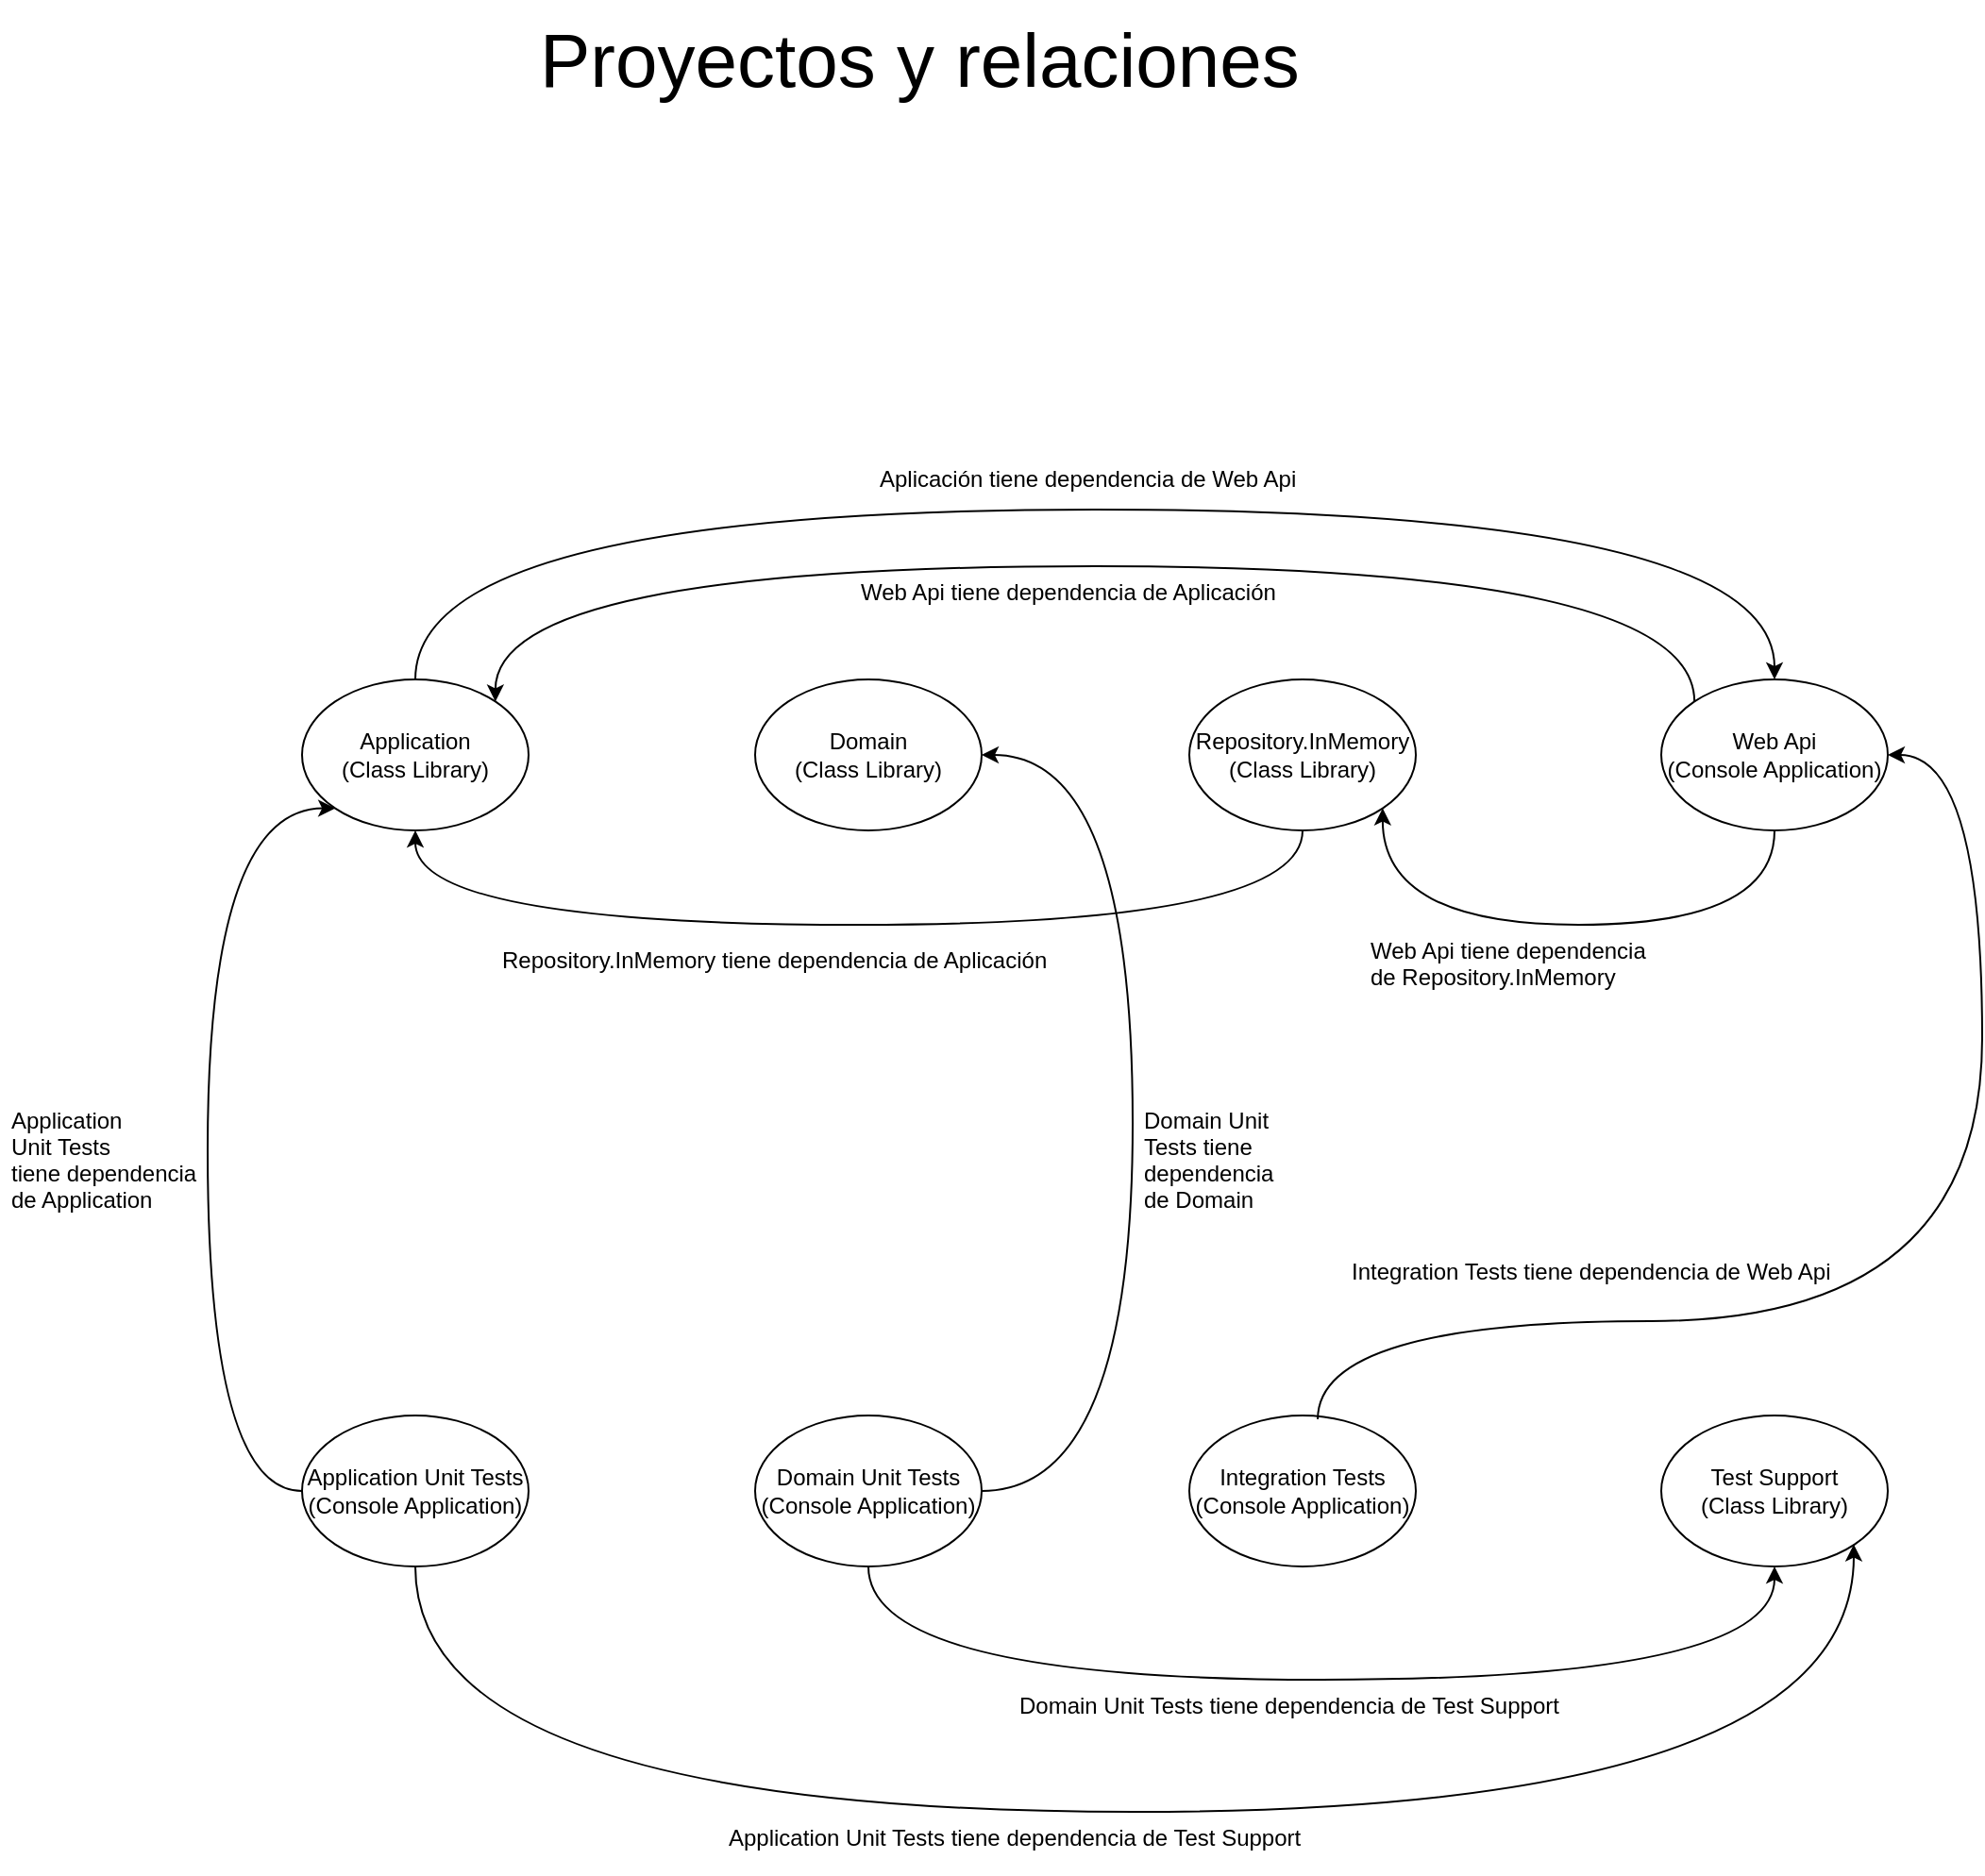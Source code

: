 <mxfile version="15.5.6" type="github">
  <diagram id="mXoXmzpwPWdiyOOaUZza" name="Page-1">
    <mxGraphModel dx="2249" dy="1931" grid="1" gridSize="10" guides="1" tooltips="1" connect="1" arrows="1" fold="1" page="1" pageScale="1" pageWidth="827" pageHeight="1169" math="0" shadow="0">
      <root>
        <mxCell id="0" />
        <mxCell id="1" parent="0" />
        <mxCell id="KjTPUXjpZD4pEIFyjSXy-1" value="Application&lt;br&gt;(Class Library)" style="ellipse;whiteSpace=wrap;html=1;" vertex="1" parent="1">
          <mxGeometry x="40" y="10" width="120" height="80" as="geometry" />
        </mxCell>
        <mxCell id="KjTPUXjpZD4pEIFyjSXy-2" value="Domain&lt;br&gt;(Class Library)" style="ellipse;whiteSpace=wrap;html=1;" vertex="1" parent="1">
          <mxGeometry x="280" y="10" width="120" height="80" as="geometry" />
        </mxCell>
        <mxCell id="KjTPUXjpZD4pEIFyjSXy-3" value="Repository.InMemory&lt;br&gt;(Class Library)" style="ellipse;whiteSpace=wrap;html=1;" vertex="1" parent="1">
          <mxGeometry x="510" y="10" width="120" height="80" as="geometry" />
        </mxCell>
        <mxCell id="KjTPUXjpZD4pEIFyjSXy-4" value="Web Api&lt;br&gt;(Console Application)" style="ellipse;whiteSpace=wrap;html=1;" vertex="1" parent="1">
          <mxGeometry x="760" y="10" width="120" height="80" as="geometry" />
        </mxCell>
        <mxCell id="KjTPUXjpZD4pEIFyjSXy-5" value="" style="endArrow=classic;html=1;rounded=0;exitX=0.5;exitY=0;exitDx=0;exitDy=0;entryX=0.5;entryY=0;entryDx=0;entryDy=0;edgeStyle=orthogonalEdgeStyle;curved=1;" edge="1" parent="1" source="KjTPUXjpZD4pEIFyjSXy-1" target="KjTPUXjpZD4pEIFyjSXy-4">
          <mxGeometry width="50" height="50" relative="1" as="geometry">
            <mxPoint x="390" y="20" as="sourcePoint" />
            <mxPoint x="440" y="-30" as="targetPoint" />
            <Array as="points">
              <mxPoint x="100" y="-80" />
              <mxPoint x="820" y="-80" />
            </Array>
          </mxGeometry>
        </mxCell>
        <mxCell id="KjTPUXjpZD4pEIFyjSXy-11" value="" style="endArrow=classic;html=1;rounded=0;exitX=0.5;exitY=1;exitDx=0;exitDy=0;entryX=0.5;entryY=1;entryDx=0;entryDy=0;edgeStyle=orthogonalEdgeStyle;curved=1;" edge="1" parent="1" source="KjTPUXjpZD4pEIFyjSXy-3" target="KjTPUXjpZD4pEIFyjSXy-1">
          <mxGeometry width="50" height="50" relative="1" as="geometry">
            <mxPoint x="340" y="180" as="sourcePoint" />
            <mxPoint x="1007" y="190" as="targetPoint" />
            <Array as="points">
              <mxPoint x="570" y="140" />
              <mxPoint x="100" y="140" />
            </Array>
          </mxGeometry>
        </mxCell>
        <mxCell id="KjTPUXjpZD4pEIFyjSXy-16" value="" style="endArrow=classic;html=1;rounded=0;exitX=0.5;exitY=1;exitDx=0;exitDy=0;edgeStyle=orthogonalEdgeStyle;entryX=1;entryY=1;entryDx=0;entryDy=0;curved=1;" edge="1" parent="1" source="KjTPUXjpZD4pEIFyjSXy-4" target="KjTPUXjpZD4pEIFyjSXy-3">
          <mxGeometry width="50" height="50" relative="1" as="geometry">
            <mxPoint x="600" y="150" as="sourcePoint" />
            <mxPoint x="530" y="250" as="targetPoint" />
            <Array as="points">
              <mxPoint x="820" y="140" />
              <mxPoint x="612" y="140" />
            </Array>
          </mxGeometry>
        </mxCell>
        <mxCell id="KjTPUXjpZD4pEIFyjSXy-21" value="" style="endArrow=classic;html=1;rounded=0;entryX=1;entryY=0;entryDx=0;entryDy=0;edgeStyle=orthogonalEdgeStyle;curved=1;exitX=0;exitY=0;exitDx=0;exitDy=0;" edge="1" parent="1" source="KjTPUXjpZD4pEIFyjSXy-4" target="KjTPUXjpZD4pEIFyjSXy-1">
          <mxGeometry width="50" height="50" relative="1" as="geometry">
            <mxPoint x="700" y="-20" as="sourcePoint" />
            <mxPoint x="1177" y="-40" as="targetPoint" />
            <Array as="points">
              <mxPoint x="778" y="-50" />
              <mxPoint x="142" y="-50" />
            </Array>
          </mxGeometry>
        </mxCell>
        <mxCell id="KjTPUXjpZD4pEIFyjSXy-22" value="Web Api tiene dependencia de Aplicación" style="text;strokeColor=none;fillColor=none;spacingLeft=4;spacingRight=4;overflow=hidden;rotatable=0;points=[[0,0.5],[1,0.5]];portConstraint=eastwest;fontSize=12;" vertex="1" parent="1">
          <mxGeometry x="330" y="-50" width="236" height="30" as="geometry" />
        </mxCell>
        <mxCell id="KjTPUXjpZD4pEIFyjSXy-23" value="Aplicación tiene dependencia de Web Api" style="text;strokeColor=none;fillColor=none;spacingLeft=4;spacingRight=4;overflow=hidden;rotatable=0;points=[[0,0.5],[1,0.5]];portConstraint=eastwest;fontSize=12;" vertex="1" parent="1">
          <mxGeometry x="340" y="-110" width="240" height="30" as="geometry" />
        </mxCell>
        <mxCell id="KjTPUXjpZD4pEIFyjSXy-24" value="Repository.InMemory tiene dependencia de Aplicación" style="text;strokeColor=none;fillColor=none;spacingLeft=4;spacingRight=4;overflow=hidden;rotatable=0;points=[[0,0.5],[1,0.5]];portConstraint=eastwest;fontSize=12;" vertex="1" parent="1">
          <mxGeometry x="140" y="145" width="310" height="30" as="geometry" />
        </mxCell>
        <mxCell id="KjTPUXjpZD4pEIFyjSXy-25" value="Web Api tiene dependencia&#xa;de Repository.InMemory" style="text;strokeColor=none;fillColor=none;spacingLeft=4;spacingRight=4;overflow=hidden;rotatable=0;points=[[0,0.5],[1,0.5]];portConstraint=eastwest;fontSize=12;" vertex="1" parent="1">
          <mxGeometry x="600" y="140" width="180" height="40" as="geometry" />
        </mxCell>
        <mxCell id="KjTPUXjpZD4pEIFyjSXy-26" value="Application&amp;nbsp;Unit Tests&lt;br&gt;(Console Application)" style="ellipse;whiteSpace=wrap;html=1;" vertex="1" parent="1">
          <mxGeometry x="40" y="400" width="120" height="80" as="geometry" />
        </mxCell>
        <mxCell id="KjTPUXjpZD4pEIFyjSXy-27" value="Domain Unit Tests&lt;br&gt;(Console Application)" style="ellipse;whiteSpace=wrap;html=1;" vertex="1" parent="1">
          <mxGeometry x="280" y="400" width="120" height="80" as="geometry" />
        </mxCell>
        <mxCell id="KjTPUXjpZD4pEIFyjSXy-28" value="Integration Tests&lt;br&gt;(Console Application)" style="ellipse;whiteSpace=wrap;html=1;" vertex="1" parent="1">
          <mxGeometry x="510" y="400" width="120" height="80" as="geometry" />
        </mxCell>
        <mxCell id="KjTPUXjpZD4pEIFyjSXy-29" value="Test Support&lt;br&gt;(Class Library)" style="ellipse;whiteSpace=wrap;html=1;" vertex="1" parent="1">
          <mxGeometry x="760" y="400" width="120" height="80" as="geometry" />
        </mxCell>
        <mxCell id="KjTPUXjpZD4pEIFyjSXy-30" value="" style="endArrow=classic;html=1;rounded=0;curved=1;exitX=0;exitY=0.5;exitDx=0;exitDy=0;entryX=0;entryY=1;entryDx=0;entryDy=0;edgeStyle=orthogonalEdgeStyle;" edge="1" parent="1" source="KjTPUXjpZD4pEIFyjSXy-26" target="KjTPUXjpZD4pEIFyjSXy-1">
          <mxGeometry width="50" height="50" relative="1" as="geometry">
            <mxPoint x="390" y="220" as="sourcePoint" />
            <mxPoint x="440" y="170" as="targetPoint" />
            <Array as="points">
              <mxPoint x="-10" y="440" />
              <mxPoint x="-10" y="78" />
            </Array>
          </mxGeometry>
        </mxCell>
        <mxCell id="KjTPUXjpZD4pEIFyjSXy-31" value="Application &#xa;Unit Tests&#xa;tiene dependencia &#xa;de Application" style="text;strokeColor=none;fillColor=none;spacingLeft=4;spacingRight=4;overflow=hidden;rotatable=0;points=[[0,0.5],[1,0.5]];portConstraint=eastwest;fontSize=12;" vertex="1" parent="1">
          <mxGeometry x="-120" y="230" width="120" height="80" as="geometry" />
        </mxCell>
        <mxCell id="KjTPUXjpZD4pEIFyjSXy-32" value="" style="endArrow=classic;html=1;rounded=0;exitX=0.5;exitY=1;exitDx=0;exitDy=0;entryX=1;entryY=1;entryDx=0;entryDy=0;edgeStyle=orthogonalEdgeStyle;curved=1;" edge="1" parent="1" source="KjTPUXjpZD4pEIFyjSXy-26" target="KjTPUXjpZD4pEIFyjSXy-29">
          <mxGeometry width="50" height="50" relative="1" as="geometry">
            <mxPoint x="330" y="630" as="sourcePoint" />
            <mxPoint x="1050" y="630" as="targetPoint" />
            <Array as="points">
              <mxPoint x="100" y="610" />
              <mxPoint x="862" y="610" />
              <mxPoint x="862" y="468" />
            </Array>
          </mxGeometry>
        </mxCell>
        <mxCell id="KjTPUXjpZD4pEIFyjSXy-33" value="Application Unit Tests tiene dependencia de Test Support" style="text;strokeColor=none;fillColor=none;spacingLeft=4;spacingRight=4;overflow=hidden;rotatable=0;points=[[0,0.5],[1,0.5]];portConstraint=eastwest;fontSize=12;" vertex="1" parent="1">
          <mxGeometry x="260" y="610" width="330" height="30" as="geometry" />
        </mxCell>
        <mxCell id="KjTPUXjpZD4pEIFyjSXy-34" value="" style="endArrow=classic;html=1;rounded=0;curved=1;exitX=1;exitY=0.5;exitDx=0;exitDy=0;entryX=1;entryY=0.5;entryDx=0;entryDy=0;edgeStyle=orthogonalEdgeStyle;" edge="1" parent="1" source="KjTPUXjpZD4pEIFyjSXy-27" target="KjTPUXjpZD4pEIFyjSXy-2">
          <mxGeometry width="50" height="50" relative="1" as="geometry">
            <mxPoint x="290" y="290" as="sourcePoint" />
            <mxPoint x="307.574" y="-71.716" as="targetPoint" />
            <Array as="points">
              <mxPoint x="480" y="440" />
              <mxPoint x="480" y="50" />
            </Array>
          </mxGeometry>
        </mxCell>
        <mxCell id="KjTPUXjpZD4pEIFyjSXy-35" value="Domain Unit &#xa;Tests tiene &#xa;dependencia &#xa;de Domain" style="text;strokeColor=none;fillColor=none;spacingLeft=4;spacingRight=4;overflow=hidden;rotatable=0;points=[[0,0.5],[1,0.5]];portConstraint=eastwest;fontSize=12;" vertex="1" parent="1">
          <mxGeometry x="480" y="230" width="80" height="90" as="geometry" />
        </mxCell>
        <mxCell id="KjTPUXjpZD4pEIFyjSXy-36" value="" style="endArrow=classic;html=1;rounded=0;exitX=0.5;exitY=1;exitDx=0;exitDy=0;entryX=0.5;entryY=1;entryDx=0;entryDy=0;edgeStyle=orthogonalEdgeStyle;curved=1;" edge="1" parent="1" source="KjTPUXjpZD4pEIFyjSXy-27" target="KjTPUXjpZD4pEIFyjSXy-29">
          <mxGeometry width="50" height="50" relative="1" as="geometry">
            <mxPoint x="430" y="540" as="sourcePoint" />
            <mxPoint x="1150" y="540" as="targetPoint" />
            <Array as="points">
              <mxPoint x="340" y="540" />
              <mxPoint x="820" y="540" />
            </Array>
          </mxGeometry>
        </mxCell>
        <mxCell id="KjTPUXjpZD4pEIFyjSXy-37" value="Domain Unit Tests tiene dependencia de Test Support" style="text;strokeColor=none;fillColor=none;spacingLeft=4;spacingRight=4;overflow=hidden;rotatable=0;points=[[0,0.5],[1,0.5]];portConstraint=eastwest;fontSize=12;" vertex="1" parent="1">
          <mxGeometry x="414" y="540" width="306" height="30" as="geometry" />
        </mxCell>
        <mxCell id="KjTPUXjpZD4pEIFyjSXy-38" value="" style="endArrow=classic;html=1;rounded=0;curved=1;exitX=0.567;exitY=0.025;exitDx=0;exitDy=0;entryX=1;entryY=0.5;entryDx=0;entryDy=0;edgeStyle=orthogonalEdgeStyle;exitPerimeter=0;" edge="1" parent="1" source="KjTPUXjpZD4pEIFyjSXy-28" target="KjTPUXjpZD4pEIFyjSXy-4">
          <mxGeometry width="50" height="50" relative="1" as="geometry">
            <mxPoint x="820" y="290" as="sourcePoint" />
            <mxPoint x="820" y="-100" as="targetPoint" />
            <Array as="points">
              <mxPoint x="578" y="350" />
              <mxPoint x="930" y="350" />
              <mxPoint x="930" y="50" />
            </Array>
          </mxGeometry>
        </mxCell>
        <mxCell id="KjTPUXjpZD4pEIFyjSXy-39" value="Integration Tests tiene dependencia de Web Api" style="text;strokeColor=none;fillColor=none;spacingLeft=4;spacingRight=4;overflow=hidden;rotatable=0;points=[[0,0.5],[1,0.5]];portConstraint=eastwest;fontSize=12;" vertex="1" parent="1">
          <mxGeometry x="590" y="310" width="270" height="30" as="geometry" />
        </mxCell>
        <mxCell id="KjTPUXjpZD4pEIFyjSXy-41" value="Proyectos y relaciones" style="text;strokeColor=none;fillColor=none;spacingLeft=4;spacingRight=4;overflow=hidden;rotatable=0;points=[[0,0.5],[1,0.5]];portConstraint=eastwest;fontSize=40;" vertex="1" parent="1">
          <mxGeometry x="160" y="-350" width="540" height="110" as="geometry" />
        </mxCell>
      </root>
    </mxGraphModel>
  </diagram>
</mxfile>
